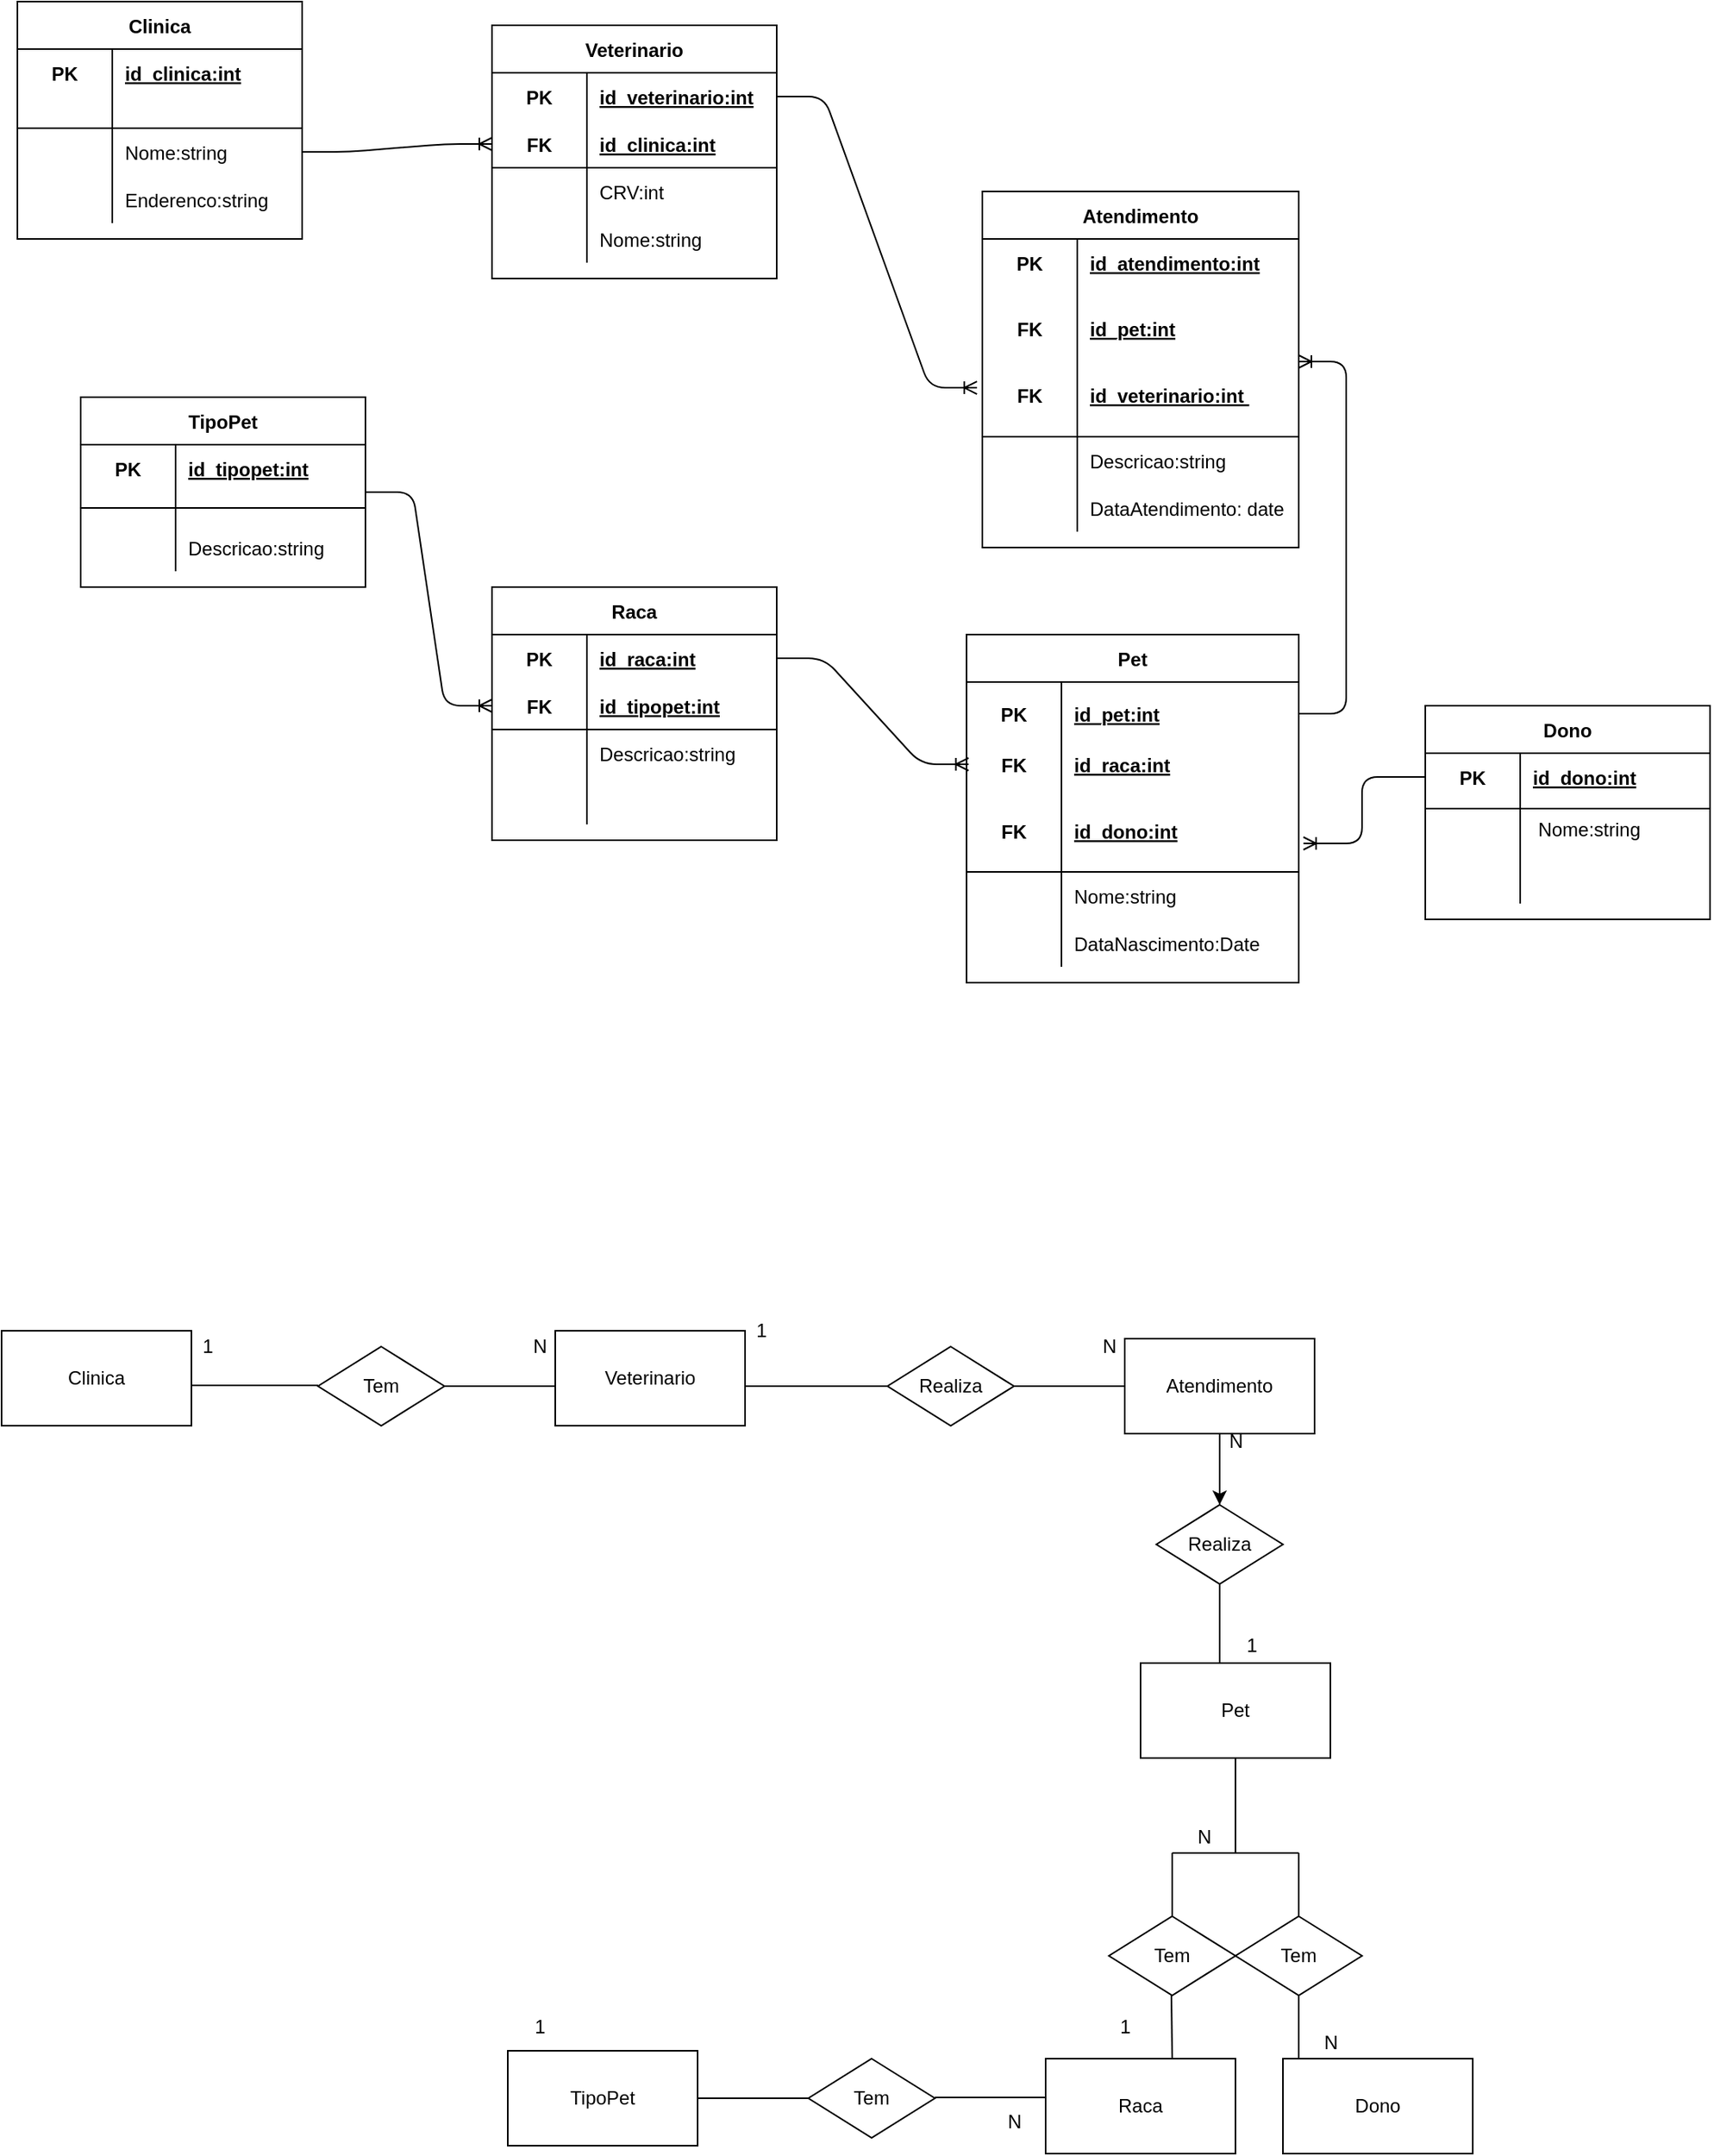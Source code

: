 <mxfile version="13.6.2" type="device"><diagram id="S--9DAaMM6FPZyu975iZ" name="Page-1"><mxGraphModel dx="1422" dy="762" grid="1" gridSize="10" guides="1" tooltips="1" connect="1" arrows="1" fold="1" page="1" pageScale="1" pageWidth="827" pageHeight="1169" math="0" shadow="0"><root><mxCell id="0"/><mxCell id="1" parent="0"/><mxCell id="98CoU-o1DcTkfB0wlQwz-1" value="Clinica" style="shape=table;startSize=30;container=1;collapsible=1;childLayout=tableLayout;fixedRows=1;rowLines=0;fontStyle=1;align=center;resizeLast=1;" vertex="1" parent="1"><mxGeometry x="130" y="140" width="180" height="150" as="geometry"/></mxCell><mxCell id="98CoU-o1DcTkfB0wlQwz-2" value="" style="shape=partialRectangle;collapsible=0;dropTarget=0;pointerEvents=0;fillColor=none;top=0;left=0;bottom=0;right=0;points=[[0,0.5],[1,0.5]];portConstraint=eastwest;" vertex="1" parent="98CoU-o1DcTkfB0wlQwz-1"><mxGeometry y="30" width="180" height="30" as="geometry"/></mxCell><mxCell id="98CoU-o1DcTkfB0wlQwz-3" value="PK" style="shape=partialRectangle;connectable=0;fillColor=none;top=0;left=0;bottom=0;right=0;fontStyle=1;overflow=hidden;" vertex="1" parent="98CoU-o1DcTkfB0wlQwz-2"><mxGeometry width="60" height="30" as="geometry"/></mxCell><mxCell id="98CoU-o1DcTkfB0wlQwz-4" value="id_clinica:int" style="shape=partialRectangle;connectable=0;fillColor=none;top=0;left=0;bottom=0;right=0;align=left;spacingLeft=6;fontStyle=5;overflow=hidden;" vertex="1" parent="98CoU-o1DcTkfB0wlQwz-2"><mxGeometry x="60" width="120" height="30" as="geometry"/></mxCell><mxCell id="98CoU-o1DcTkfB0wlQwz-5" value="" style="shape=partialRectangle;collapsible=0;dropTarget=0;pointerEvents=0;fillColor=none;top=0;left=0;bottom=1;right=0;points=[[0,0.5],[1,0.5]];portConstraint=eastwest;" vertex="1" parent="98CoU-o1DcTkfB0wlQwz-1"><mxGeometry y="60" width="180" height="20" as="geometry"/></mxCell><mxCell id="98CoU-o1DcTkfB0wlQwz-6" value="" style="shape=partialRectangle;connectable=0;fillColor=none;top=0;left=0;bottom=0;right=0;fontStyle=1;overflow=hidden;" vertex="1" parent="98CoU-o1DcTkfB0wlQwz-5"><mxGeometry width="60" height="20" as="geometry"/></mxCell><mxCell id="98CoU-o1DcTkfB0wlQwz-7" value="" style="shape=partialRectangle;connectable=0;fillColor=none;top=0;left=0;bottom=0;right=0;align=left;spacingLeft=6;fontStyle=5;overflow=hidden;" vertex="1" parent="98CoU-o1DcTkfB0wlQwz-5"><mxGeometry x="60" width="120" height="20" as="geometry"/></mxCell><mxCell id="98CoU-o1DcTkfB0wlQwz-8" value="" style="shape=partialRectangle;collapsible=0;dropTarget=0;pointerEvents=0;fillColor=none;top=0;left=0;bottom=0;right=0;points=[[0,0.5],[1,0.5]];portConstraint=eastwest;" vertex="1" parent="98CoU-o1DcTkfB0wlQwz-1"><mxGeometry y="80" width="180" height="30" as="geometry"/></mxCell><mxCell id="98CoU-o1DcTkfB0wlQwz-9" value="" style="shape=partialRectangle;connectable=0;fillColor=none;top=0;left=0;bottom=0;right=0;editable=1;overflow=hidden;" vertex="1" parent="98CoU-o1DcTkfB0wlQwz-8"><mxGeometry width="60" height="30" as="geometry"/></mxCell><mxCell id="98CoU-o1DcTkfB0wlQwz-10" value="Nome:string" style="shape=partialRectangle;connectable=0;fillColor=none;top=0;left=0;bottom=0;right=0;align=left;spacingLeft=6;overflow=hidden;" vertex="1" parent="98CoU-o1DcTkfB0wlQwz-8"><mxGeometry x="60" width="120" height="30" as="geometry"/></mxCell><mxCell id="98CoU-o1DcTkfB0wlQwz-11" value="" style="shape=partialRectangle;collapsible=0;dropTarget=0;pointerEvents=0;fillColor=none;top=0;left=0;bottom=0;right=0;points=[[0,0.5],[1,0.5]];portConstraint=eastwest;" vertex="1" parent="98CoU-o1DcTkfB0wlQwz-1"><mxGeometry y="110" width="180" height="30" as="geometry"/></mxCell><mxCell id="98CoU-o1DcTkfB0wlQwz-12" value="" style="shape=partialRectangle;connectable=0;fillColor=none;top=0;left=0;bottom=0;right=0;editable=1;overflow=hidden;" vertex="1" parent="98CoU-o1DcTkfB0wlQwz-11"><mxGeometry width="60" height="30" as="geometry"/></mxCell><mxCell id="98CoU-o1DcTkfB0wlQwz-13" value="Enderenco:string" style="shape=partialRectangle;connectable=0;fillColor=none;top=0;left=0;bottom=0;right=0;align=left;spacingLeft=6;overflow=hidden;" vertex="1" parent="98CoU-o1DcTkfB0wlQwz-11"><mxGeometry x="60" width="120" height="30" as="geometry"/></mxCell><mxCell id="98CoU-o1DcTkfB0wlQwz-15" value="Veterinario" style="shape=table;startSize=30;container=1;collapsible=1;childLayout=tableLayout;fixedRows=1;rowLines=0;fontStyle=1;align=center;resizeLast=1;" vertex="1" parent="1"><mxGeometry x="430" y="155" width="180" height="160" as="geometry"/></mxCell><mxCell id="98CoU-o1DcTkfB0wlQwz-16" value="" style="shape=partialRectangle;collapsible=0;dropTarget=0;pointerEvents=0;fillColor=none;top=0;left=0;bottom=0;right=0;points=[[0,0.5],[1,0.5]];portConstraint=eastwest;" vertex="1" parent="98CoU-o1DcTkfB0wlQwz-15"><mxGeometry y="30" width="180" height="30" as="geometry"/></mxCell><mxCell id="98CoU-o1DcTkfB0wlQwz-17" value="PK" style="shape=partialRectangle;connectable=0;fillColor=none;top=0;left=0;bottom=0;right=0;fontStyle=1;overflow=hidden;" vertex="1" parent="98CoU-o1DcTkfB0wlQwz-16"><mxGeometry width="60" height="30" as="geometry"/></mxCell><mxCell id="98CoU-o1DcTkfB0wlQwz-18" value="id_veterinario:int" style="shape=partialRectangle;connectable=0;fillColor=none;top=0;left=0;bottom=0;right=0;align=left;spacingLeft=6;fontStyle=5;overflow=hidden;" vertex="1" parent="98CoU-o1DcTkfB0wlQwz-16"><mxGeometry x="60" width="120" height="30" as="geometry"/></mxCell><mxCell id="98CoU-o1DcTkfB0wlQwz-19" value="" style="shape=partialRectangle;collapsible=0;dropTarget=0;pointerEvents=0;fillColor=none;top=0;left=0;bottom=1;right=0;points=[[0,0.5],[1,0.5]];portConstraint=eastwest;" vertex="1" parent="98CoU-o1DcTkfB0wlQwz-15"><mxGeometry y="60" width="180" height="30" as="geometry"/></mxCell><mxCell id="98CoU-o1DcTkfB0wlQwz-20" value="FK" style="shape=partialRectangle;connectable=0;fillColor=none;top=0;left=0;bottom=0;right=0;fontStyle=1;overflow=hidden;" vertex="1" parent="98CoU-o1DcTkfB0wlQwz-19"><mxGeometry width="60" height="30" as="geometry"/></mxCell><mxCell id="98CoU-o1DcTkfB0wlQwz-21" value="id_clinica:int" style="shape=partialRectangle;connectable=0;fillColor=none;top=0;left=0;bottom=0;right=0;align=left;spacingLeft=6;fontStyle=5;overflow=hidden;" vertex="1" parent="98CoU-o1DcTkfB0wlQwz-19"><mxGeometry x="60" width="120" height="30" as="geometry"/></mxCell><mxCell id="98CoU-o1DcTkfB0wlQwz-22" value="" style="shape=partialRectangle;collapsible=0;dropTarget=0;pointerEvents=0;fillColor=none;top=0;left=0;bottom=0;right=0;points=[[0,0.5],[1,0.5]];portConstraint=eastwest;" vertex="1" parent="98CoU-o1DcTkfB0wlQwz-15"><mxGeometry y="90" width="180" height="30" as="geometry"/></mxCell><mxCell id="98CoU-o1DcTkfB0wlQwz-23" value="" style="shape=partialRectangle;connectable=0;fillColor=none;top=0;left=0;bottom=0;right=0;editable=1;overflow=hidden;" vertex="1" parent="98CoU-o1DcTkfB0wlQwz-22"><mxGeometry width="60" height="30" as="geometry"/></mxCell><mxCell id="98CoU-o1DcTkfB0wlQwz-24" value="CRV:int" style="shape=partialRectangle;connectable=0;fillColor=none;top=0;left=0;bottom=0;right=0;align=left;spacingLeft=6;overflow=hidden;" vertex="1" parent="98CoU-o1DcTkfB0wlQwz-22"><mxGeometry x="60" width="120" height="30" as="geometry"/></mxCell><mxCell id="98CoU-o1DcTkfB0wlQwz-25" value="" style="shape=partialRectangle;collapsible=0;dropTarget=0;pointerEvents=0;fillColor=none;top=0;left=0;bottom=0;right=0;points=[[0,0.5],[1,0.5]];portConstraint=eastwest;" vertex="1" parent="98CoU-o1DcTkfB0wlQwz-15"><mxGeometry y="120" width="180" height="30" as="geometry"/></mxCell><mxCell id="98CoU-o1DcTkfB0wlQwz-26" value="" style="shape=partialRectangle;connectable=0;fillColor=none;top=0;left=0;bottom=0;right=0;editable=1;overflow=hidden;" vertex="1" parent="98CoU-o1DcTkfB0wlQwz-25"><mxGeometry width="60" height="30" as="geometry"/></mxCell><mxCell id="98CoU-o1DcTkfB0wlQwz-27" value="Nome:string" style="shape=partialRectangle;connectable=0;fillColor=none;top=0;left=0;bottom=0;right=0;align=left;spacingLeft=6;overflow=hidden;" vertex="1" parent="98CoU-o1DcTkfB0wlQwz-25"><mxGeometry x="60" width="120" height="30" as="geometry"/></mxCell><mxCell id="98CoU-o1DcTkfB0wlQwz-28" value="" style="edgeStyle=entityRelationEdgeStyle;fontSize=12;html=1;endArrow=ERoneToMany;exitX=1;exitY=0.5;exitDx=0;exitDy=0;entryX=0;entryY=0.5;entryDx=0;entryDy=0;" edge="1" parent="1" source="98CoU-o1DcTkfB0wlQwz-8" target="98CoU-o1DcTkfB0wlQwz-19"><mxGeometry width="100" height="100" relative="1" as="geometry"><mxPoint x="360" y="440" as="sourcePoint"/><mxPoint x="460" y="340" as="targetPoint"/></mxGeometry></mxCell><mxCell id="98CoU-o1DcTkfB0wlQwz-42" value="" style="edgeStyle=entityRelationEdgeStyle;fontSize=12;html=1;endArrow=ERoneToMany;exitX=1;exitY=0.5;exitDx=0;exitDy=0;entryX=-0.017;entryY=0.674;entryDx=0;entryDy=0;entryPerimeter=0;" edge="1" parent="1" source="98CoU-o1DcTkfB0wlQwz-16" target="98CoU-o1DcTkfB0wlQwz-33"><mxGeometry width="100" height="100" relative="1" as="geometry"><mxPoint x="640" y="420" as="sourcePoint"/><mxPoint x="740" y="320" as="targetPoint"/></mxGeometry></mxCell><mxCell id="98CoU-o1DcTkfB0wlQwz-43" value="Pet" style="shape=table;startSize=30;container=1;collapsible=1;childLayout=tableLayout;fixedRows=1;rowLines=0;fontStyle=1;align=center;resizeLast=1;" vertex="1" parent="1"><mxGeometry x="730" y="540" width="210" height="220" as="geometry"/></mxCell><mxCell id="98CoU-o1DcTkfB0wlQwz-44" value="" style="shape=partialRectangle;collapsible=0;dropTarget=0;pointerEvents=0;fillColor=none;top=0;left=0;bottom=0;right=0;points=[[0,0.5],[1,0.5]];portConstraint=eastwest;" vertex="1" parent="98CoU-o1DcTkfB0wlQwz-43"><mxGeometry y="30" width="210" height="40" as="geometry"/></mxCell><mxCell id="98CoU-o1DcTkfB0wlQwz-45" value="PK" style="shape=partialRectangle;connectable=0;fillColor=none;top=0;left=0;bottom=0;right=0;fontStyle=1;overflow=hidden;" vertex="1" parent="98CoU-o1DcTkfB0wlQwz-44"><mxGeometry width="60" height="40" as="geometry"/></mxCell><mxCell id="98CoU-o1DcTkfB0wlQwz-46" value="id_pet:int" style="shape=partialRectangle;connectable=0;fillColor=none;top=0;left=0;bottom=0;right=0;align=left;spacingLeft=6;fontStyle=5;overflow=hidden;" vertex="1" parent="98CoU-o1DcTkfB0wlQwz-44"><mxGeometry x="60" width="150" height="40" as="geometry"/></mxCell><mxCell id="98CoU-o1DcTkfB0wlQwz-47" value="" style="shape=partialRectangle;collapsible=0;dropTarget=0;pointerEvents=0;fillColor=none;top=0;left=0;bottom=1;right=0;points=[[0,0.5],[1,0.5]];portConstraint=eastwest;" vertex="1" parent="98CoU-o1DcTkfB0wlQwz-43"><mxGeometry y="70" width="210" height="80" as="geometry"/></mxCell><mxCell id="98CoU-o1DcTkfB0wlQwz-48" value="FK&#10;&#10;&#10;FK&#10;" style="shape=partialRectangle;connectable=0;fillColor=none;top=0;left=0;bottom=0;right=0;fontStyle=1;overflow=hidden;" vertex="1" parent="98CoU-o1DcTkfB0wlQwz-47"><mxGeometry width="60" height="80" as="geometry"/></mxCell><mxCell id="98CoU-o1DcTkfB0wlQwz-49" value="id_raca:int&#10;&#10;&#10;id_dono:int&#10;" style="shape=partialRectangle;connectable=0;fillColor=none;top=0;left=0;bottom=0;right=0;align=left;spacingLeft=6;fontStyle=5;overflow=hidden;" vertex="1" parent="98CoU-o1DcTkfB0wlQwz-47"><mxGeometry x="60" width="150" height="80" as="geometry"/></mxCell><mxCell id="98CoU-o1DcTkfB0wlQwz-50" value="" style="shape=partialRectangle;collapsible=0;dropTarget=0;pointerEvents=0;fillColor=none;top=0;left=0;bottom=0;right=0;points=[[0,0.5],[1,0.5]];portConstraint=eastwest;" vertex="1" parent="98CoU-o1DcTkfB0wlQwz-43"><mxGeometry y="150" width="210" height="30" as="geometry"/></mxCell><mxCell id="98CoU-o1DcTkfB0wlQwz-51" value="" style="shape=partialRectangle;connectable=0;fillColor=none;top=0;left=0;bottom=0;right=0;editable=1;overflow=hidden;" vertex="1" parent="98CoU-o1DcTkfB0wlQwz-50"><mxGeometry width="60" height="30" as="geometry"/></mxCell><mxCell id="98CoU-o1DcTkfB0wlQwz-52" value="Nome:string" style="shape=partialRectangle;connectable=0;fillColor=none;top=0;left=0;bottom=0;right=0;align=left;spacingLeft=6;overflow=hidden;" vertex="1" parent="98CoU-o1DcTkfB0wlQwz-50"><mxGeometry x="60" width="150" height="30" as="geometry"/></mxCell><mxCell id="98CoU-o1DcTkfB0wlQwz-53" value="" style="shape=partialRectangle;collapsible=0;dropTarget=0;pointerEvents=0;fillColor=none;top=0;left=0;bottom=0;right=0;points=[[0,0.5],[1,0.5]];portConstraint=eastwest;" vertex="1" parent="98CoU-o1DcTkfB0wlQwz-43"><mxGeometry y="180" width="210" height="30" as="geometry"/></mxCell><mxCell id="98CoU-o1DcTkfB0wlQwz-54" value="" style="shape=partialRectangle;connectable=0;fillColor=none;top=0;left=0;bottom=0;right=0;editable=1;overflow=hidden;" vertex="1" parent="98CoU-o1DcTkfB0wlQwz-53"><mxGeometry width="60" height="30" as="geometry"/></mxCell><mxCell id="98CoU-o1DcTkfB0wlQwz-55" value="DataNascimento:Date" style="shape=partialRectangle;connectable=0;fillColor=none;top=0;left=0;bottom=0;right=0;align=left;spacingLeft=6;overflow=hidden;" vertex="1" parent="98CoU-o1DcTkfB0wlQwz-53"><mxGeometry x="60" width="150" height="30" as="geometry"/></mxCell><mxCell id="98CoU-o1DcTkfB0wlQwz-56" value="" style="edgeStyle=entityRelationEdgeStyle;fontSize=12;html=1;endArrow=ERoneToMany;" edge="1" parent="1" source="98CoU-o1DcTkfB0wlQwz-44" target="98CoU-o1DcTkfB0wlQwz-33"><mxGeometry width="100" height="100" relative="1" as="geometry"><mxPoint x="550" y="770" as="sourcePoint"/><mxPoint x="730" y="340" as="targetPoint"/></mxGeometry></mxCell><mxCell id="98CoU-o1DcTkfB0wlQwz-29" value="Atendimento" style="shape=table;startSize=30;container=1;collapsible=1;childLayout=tableLayout;fixedRows=1;rowLines=0;fontStyle=1;align=center;resizeLast=1;" vertex="1" parent="1"><mxGeometry x="740" y="260" width="200" height="225" as="geometry"/></mxCell><mxCell id="98CoU-o1DcTkfB0wlQwz-30" value="" style="shape=partialRectangle;collapsible=0;dropTarget=0;pointerEvents=0;fillColor=none;top=0;left=0;bottom=0;right=0;points=[[0,0.5],[1,0.5]];portConstraint=eastwest;" vertex="1" parent="98CoU-o1DcTkfB0wlQwz-29"><mxGeometry y="30" width="200" height="30" as="geometry"/></mxCell><mxCell id="98CoU-o1DcTkfB0wlQwz-31" value="PK" style="shape=partialRectangle;connectable=0;fillColor=none;top=0;left=0;bottom=0;right=0;fontStyle=1;overflow=hidden;" vertex="1" parent="98CoU-o1DcTkfB0wlQwz-30"><mxGeometry width="60" height="30" as="geometry"/></mxCell><mxCell id="98CoU-o1DcTkfB0wlQwz-32" value="id_atendimento:int" style="shape=partialRectangle;connectable=0;fillColor=none;top=0;left=0;bottom=0;right=0;align=left;spacingLeft=6;fontStyle=5;overflow=hidden;" vertex="1" parent="98CoU-o1DcTkfB0wlQwz-30"><mxGeometry x="60" width="140" height="30" as="geometry"/></mxCell><mxCell id="98CoU-o1DcTkfB0wlQwz-33" value="" style="shape=partialRectangle;collapsible=0;dropTarget=0;pointerEvents=0;fillColor=none;top=0;left=0;bottom=1;right=0;points=[[0,0.5],[1,0.5]];portConstraint=eastwest;" vertex="1" parent="98CoU-o1DcTkfB0wlQwz-29"><mxGeometry y="60" width="200" height="95" as="geometry"/></mxCell><mxCell id="98CoU-o1DcTkfB0wlQwz-34" value="FK&#10;&#10;&#10;FK" style="shape=partialRectangle;connectable=0;fillColor=none;top=0;left=0;bottom=0;right=0;fontStyle=1;overflow=hidden;" vertex="1" parent="98CoU-o1DcTkfB0wlQwz-33"><mxGeometry width="60" height="95" as="geometry"/></mxCell><mxCell id="98CoU-o1DcTkfB0wlQwz-35" value="id_pet:int&#10;&#10;&#10;id_veterinario:int " style="shape=partialRectangle;connectable=0;fillColor=none;top=0;left=0;bottom=0;right=0;align=left;spacingLeft=6;fontStyle=5;overflow=hidden;" vertex="1" parent="98CoU-o1DcTkfB0wlQwz-33"><mxGeometry x="60" width="140" height="95" as="geometry"/></mxCell><mxCell id="98CoU-o1DcTkfB0wlQwz-36" value="" style="shape=partialRectangle;collapsible=0;dropTarget=0;pointerEvents=0;fillColor=none;top=0;left=0;bottom=0;right=0;points=[[0,0.5],[1,0.5]];portConstraint=eastwest;" vertex="1" parent="98CoU-o1DcTkfB0wlQwz-29"><mxGeometry y="155" width="200" height="30" as="geometry"/></mxCell><mxCell id="98CoU-o1DcTkfB0wlQwz-37" value="" style="shape=partialRectangle;connectable=0;fillColor=none;top=0;left=0;bottom=0;right=0;editable=1;overflow=hidden;" vertex="1" parent="98CoU-o1DcTkfB0wlQwz-36"><mxGeometry width="60" height="30" as="geometry"/></mxCell><mxCell id="98CoU-o1DcTkfB0wlQwz-38" value="Descricao:string" style="shape=partialRectangle;connectable=0;fillColor=none;top=0;left=0;bottom=0;right=0;align=left;spacingLeft=6;overflow=hidden;" vertex="1" parent="98CoU-o1DcTkfB0wlQwz-36"><mxGeometry x="60" width="140" height="30" as="geometry"/></mxCell><mxCell id="98CoU-o1DcTkfB0wlQwz-39" value="" style="shape=partialRectangle;collapsible=0;dropTarget=0;pointerEvents=0;fillColor=none;top=0;left=0;bottom=0;right=0;points=[[0,0.5],[1,0.5]];portConstraint=eastwest;" vertex="1" parent="98CoU-o1DcTkfB0wlQwz-29"><mxGeometry y="185" width="200" height="30" as="geometry"/></mxCell><mxCell id="98CoU-o1DcTkfB0wlQwz-40" value="" style="shape=partialRectangle;connectable=0;fillColor=none;top=0;left=0;bottom=0;right=0;editable=1;overflow=hidden;" vertex="1" parent="98CoU-o1DcTkfB0wlQwz-39"><mxGeometry width="60" height="30" as="geometry"/></mxCell><mxCell id="98CoU-o1DcTkfB0wlQwz-41" value="DataAtendimento: date" style="shape=partialRectangle;connectable=0;fillColor=none;top=0;left=0;bottom=0;right=0;align=left;spacingLeft=6;overflow=hidden;" vertex="1" parent="98CoU-o1DcTkfB0wlQwz-39"><mxGeometry x="60" width="140" height="30" as="geometry"/></mxCell><mxCell id="98CoU-o1DcTkfB0wlQwz-59" value="Raca" style="shape=table;startSize=30;container=1;collapsible=1;childLayout=tableLayout;fixedRows=1;rowLines=0;fontStyle=1;align=center;resizeLast=1;" vertex="1" parent="1"><mxGeometry x="430" y="510" width="180" height="160" as="geometry"/></mxCell><mxCell id="98CoU-o1DcTkfB0wlQwz-60" value="" style="shape=partialRectangle;collapsible=0;dropTarget=0;pointerEvents=0;fillColor=none;top=0;left=0;bottom=0;right=0;points=[[0,0.5],[1,0.5]];portConstraint=eastwest;" vertex="1" parent="98CoU-o1DcTkfB0wlQwz-59"><mxGeometry y="30" width="180" height="30" as="geometry"/></mxCell><mxCell id="98CoU-o1DcTkfB0wlQwz-61" value="PK" style="shape=partialRectangle;connectable=0;fillColor=none;top=0;left=0;bottom=0;right=0;fontStyle=1;overflow=hidden;" vertex="1" parent="98CoU-o1DcTkfB0wlQwz-60"><mxGeometry width="60" height="30" as="geometry"/></mxCell><mxCell id="98CoU-o1DcTkfB0wlQwz-62" value="id_raca:int" style="shape=partialRectangle;connectable=0;fillColor=none;top=0;left=0;bottom=0;right=0;align=left;spacingLeft=6;fontStyle=5;overflow=hidden;" vertex="1" parent="98CoU-o1DcTkfB0wlQwz-60"><mxGeometry x="60" width="120" height="30" as="geometry"/></mxCell><mxCell id="98CoU-o1DcTkfB0wlQwz-63" value="" style="shape=partialRectangle;collapsible=0;dropTarget=0;pointerEvents=0;fillColor=none;top=0;left=0;bottom=1;right=0;points=[[0,0.5],[1,0.5]];portConstraint=eastwest;" vertex="1" parent="98CoU-o1DcTkfB0wlQwz-59"><mxGeometry y="60" width="180" height="30" as="geometry"/></mxCell><mxCell id="98CoU-o1DcTkfB0wlQwz-64" value="FK" style="shape=partialRectangle;connectable=0;fillColor=none;top=0;left=0;bottom=0;right=0;fontStyle=1;overflow=hidden;" vertex="1" parent="98CoU-o1DcTkfB0wlQwz-63"><mxGeometry width="60" height="30" as="geometry"/></mxCell><mxCell id="98CoU-o1DcTkfB0wlQwz-65" value="id_tipopet:int" style="shape=partialRectangle;connectable=0;fillColor=none;top=0;left=0;bottom=0;right=0;align=left;spacingLeft=6;fontStyle=5;overflow=hidden;" vertex="1" parent="98CoU-o1DcTkfB0wlQwz-63"><mxGeometry x="60" width="120" height="30" as="geometry"/></mxCell><mxCell id="98CoU-o1DcTkfB0wlQwz-66" value="" style="shape=partialRectangle;collapsible=0;dropTarget=0;pointerEvents=0;fillColor=none;top=0;left=0;bottom=0;right=0;points=[[0,0.5],[1,0.5]];portConstraint=eastwest;" vertex="1" parent="98CoU-o1DcTkfB0wlQwz-59"><mxGeometry y="90" width="180" height="30" as="geometry"/></mxCell><mxCell id="98CoU-o1DcTkfB0wlQwz-67" value="" style="shape=partialRectangle;connectable=0;fillColor=none;top=0;left=0;bottom=0;right=0;editable=1;overflow=hidden;" vertex="1" parent="98CoU-o1DcTkfB0wlQwz-66"><mxGeometry width="60" height="30" as="geometry"/></mxCell><mxCell id="98CoU-o1DcTkfB0wlQwz-68" value="Descricao:string" style="shape=partialRectangle;connectable=0;fillColor=none;top=0;left=0;bottom=0;right=0;align=left;spacingLeft=6;overflow=hidden;" vertex="1" parent="98CoU-o1DcTkfB0wlQwz-66"><mxGeometry x="60" width="120" height="30" as="geometry"/></mxCell><mxCell id="98CoU-o1DcTkfB0wlQwz-69" value="" style="shape=partialRectangle;collapsible=0;dropTarget=0;pointerEvents=0;fillColor=none;top=0;left=0;bottom=0;right=0;points=[[0,0.5],[1,0.5]];portConstraint=eastwest;" vertex="1" parent="98CoU-o1DcTkfB0wlQwz-59"><mxGeometry y="120" width="180" height="30" as="geometry"/></mxCell><mxCell id="98CoU-o1DcTkfB0wlQwz-70" value="" style="shape=partialRectangle;connectable=0;fillColor=none;top=0;left=0;bottom=0;right=0;editable=1;overflow=hidden;" vertex="1" parent="98CoU-o1DcTkfB0wlQwz-69"><mxGeometry width="60" height="30" as="geometry"/></mxCell><mxCell id="98CoU-o1DcTkfB0wlQwz-71" value="" style="shape=partialRectangle;connectable=0;fillColor=none;top=0;left=0;bottom=0;right=0;align=left;spacingLeft=6;overflow=hidden;" vertex="1" parent="98CoU-o1DcTkfB0wlQwz-69"><mxGeometry x="60" width="120" height="30" as="geometry"/></mxCell><mxCell id="98CoU-o1DcTkfB0wlQwz-73" value="" style="edgeStyle=entityRelationEdgeStyle;fontSize=12;html=1;endArrow=ERoneToMany;exitX=1;exitY=0.5;exitDx=0;exitDy=0;entryX=0.006;entryY=0.15;entryDx=0;entryDy=0;entryPerimeter=0;" edge="1" parent="1" source="98CoU-o1DcTkfB0wlQwz-60" target="98CoU-o1DcTkfB0wlQwz-47"><mxGeometry width="100" height="100" relative="1" as="geometry"><mxPoint x="520" y="640" as="sourcePoint"/><mxPoint x="620" y="540" as="targetPoint"/></mxGeometry></mxCell><mxCell id="98CoU-o1DcTkfB0wlQwz-89" value="" style="edgeStyle=entityRelationEdgeStyle;fontSize=12;html=1;endArrow=ERoneToMany;entryX=0;entryY=0.5;entryDx=0;entryDy=0;" edge="1" parent="1" target="98CoU-o1DcTkfB0wlQwz-63"><mxGeometry width="100" height="100" relative="1" as="geometry"><mxPoint x="350" y="450" as="sourcePoint"/><mxPoint x="450" y="350" as="targetPoint"/></mxGeometry></mxCell><mxCell id="98CoU-o1DcTkfB0wlQwz-74" value="TipoPet" style="shape=table;startSize=30;container=1;collapsible=1;childLayout=tableLayout;fixedRows=1;rowLines=0;fontStyle=1;align=center;resizeLast=1;" vertex="1" parent="1"><mxGeometry x="170" y="390" width="180" height="120" as="geometry"/></mxCell><mxCell id="98CoU-o1DcTkfB0wlQwz-75" value="" style="shape=partialRectangle;collapsible=0;dropTarget=0;pointerEvents=0;fillColor=none;top=0;left=0;bottom=0;right=0;points=[[0,0.5],[1,0.5]];portConstraint=eastwest;" vertex="1" parent="98CoU-o1DcTkfB0wlQwz-74"><mxGeometry y="30" width="180" height="30" as="geometry"/></mxCell><mxCell id="98CoU-o1DcTkfB0wlQwz-76" value="PK" style="shape=partialRectangle;connectable=0;fillColor=none;top=0;left=0;bottom=0;right=0;fontStyle=1;overflow=hidden;" vertex="1" parent="98CoU-o1DcTkfB0wlQwz-75"><mxGeometry width="60" height="30" as="geometry"/></mxCell><mxCell id="98CoU-o1DcTkfB0wlQwz-77" value="id_tipopet:int" style="shape=partialRectangle;connectable=0;fillColor=none;top=0;left=0;bottom=0;right=0;align=left;spacingLeft=6;fontStyle=5;overflow=hidden;" vertex="1" parent="98CoU-o1DcTkfB0wlQwz-75"><mxGeometry x="60" width="120" height="30" as="geometry"/></mxCell><mxCell id="98CoU-o1DcTkfB0wlQwz-81" value="" style="shape=partialRectangle;collapsible=0;dropTarget=0;pointerEvents=0;fillColor=none;top=0;left=0;bottom=0;right=0;points=[[0,0.5],[1,0.5]];portConstraint=eastwest;" vertex="1" parent="98CoU-o1DcTkfB0wlQwz-74"><mxGeometry y="60" width="180" height="20" as="geometry"/></mxCell><mxCell id="98CoU-o1DcTkfB0wlQwz-82" value="" style="shape=partialRectangle;connectable=0;fillColor=none;top=0;left=0;bottom=0;right=0;editable=1;overflow=hidden;" vertex="1" parent="98CoU-o1DcTkfB0wlQwz-81"><mxGeometry width="60" height="20" as="geometry"/></mxCell><mxCell id="98CoU-o1DcTkfB0wlQwz-83" value="" style="shape=partialRectangle;connectable=0;fillColor=none;top=0;left=0;bottom=0;right=0;align=left;spacingLeft=6;overflow=hidden;" vertex="1" parent="98CoU-o1DcTkfB0wlQwz-81"><mxGeometry x="60" width="120" height="20" as="geometry"/></mxCell><mxCell id="98CoU-o1DcTkfB0wlQwz-84" value="" style="shape=partialRectangle;collapsible=0;dropTarget=0;pointerEvents=0;fillColor=none;top=0;left=0;bottom=0;right=0;points=[[0,0.5],[1,0.5]];portConstraint=eastwest;" vertex="1" parent="98CoU-o1DcTkfB0wlQwz-74"><mxGeometry y="80" width="180" height="30" as="geometry"/></mxCell><mxCell id="98CoU-o1DcTkfB0wlQwz-85" value="" style="shape=partialRectangle;connectable=0;fillColor=none;top=0;left=0;bottom=0;right=0;editable=1;overflow=hidden;" vertex="1" parent="98CoU-o1DcTkfB0wlQwz-84"><mxGeometry width="60" height="30" as="geometry"/></mxCell><mxCell id="98CoU-o1DcTkfB0wlQwz-86" value="Descricao:string" style="shape=partialRectangle;connectable=0;fillColor=none;top=0;left=0;bottom=0;right=0;align=left;spacingLeft=6;overflow=hidden;" vertex="1" parent="98CoU-o1DcTkfB0wlQwz-84"><mxGeometry x="60" width="120" height="30" as="geometry"/></mxCell><mxCell id="98CoU-o1DcTkfB0wlQwz-90" value="" style="endArrow=none;html=1;rounded=0;entryX=1;entryY=0.5;entryDx=0;entryDy=0;" edge="1" parent="1" target="98CoU-o1DcTkfB0wlQwz-81"><mxGeometry relative="1" as="geometry"><mxPoint x="170" y="460" as="sourcePoint"/><mxPoint x="330" y="460" as="targetPoint"/></mxGeometry></mxCell><mxCell id="98CoU-o1DcTkfB0wlQwz-91" value="" style="resizable=0;html=1;align=right;verticalAlign=bottom;" connectable="0" vertex="1" parent="98CoU-o1DcTkfB0wlQwz-90"><mxGeometry x="1" relative="1" as="geometry"/></mxCell><mxCell id="98CoU-o1DcTkfB0wlQwz-105" value="" style="endArrow=none;html=1;rounded=0;" edge="1" parent="1"><mxGeometry relative="1" as="geometry"><mxPoint x="1020" y="650" as="sourcePoint"/><mxPoint x="1200" y="650" as="targetPoint"/></mxGeometry></mxCell><mxCell id="98CoU-o1DcTkfB0wlQwz-107" value="" style="fontSize=12;html=1;endArrow=ERoneToMany;entryX=1.014;entryY=0.775;entryDx=0;entryDy=0;entryPerimeter=0;edgeStyle=orthogonalEdgeStyle;exitX=0;exitY=0.5;exitDx=0;exitDy=0;" edge="1" parent="1" source="98CoU-o1DcTkfB0wlQwz-93" target="98CoU-o1DcTkfB0wlQwz-47"><mxGeometry width="100" height="100" relative="1" as="geometry"><mxPoint x="1000" y="640" as="sourcePoint"/><mxPoint x="1040" y="690" as="targetPoint"/></mxGeometry></mxCell><mxCell id="98CoU-o1DcTkfB0wlQwz-92" value="Dono" style="shape=table;startSize=30;container=1;collapsible=1;childLayout=tableLayout;fixedRows=1;rowLines=0;fontStyle=1;align=center;resizeLast=1;" vertex="1" parent="1"><mxGeometry x="1020" y="585" width="180" height="135" as="geometry"/></mxCell><mxCell id="98CoU-o1DcTkfB0wlQwz-93" value="" style="shape=partialRectangle;collapsible=0;dropTarget=0;pointerEvents=0;fillColor=none;top=0;left=0;bottom=0;right=0;points=[[0,0.5],[1,0.5]];portConstraint=eastwest;" vertex="1" parent="98CoU-o1DcTkfB0wlQwz-92"><mxGeometry y="30" width="180" height="30" as="geometry"/></mxCell><mxCell id="98CoU-o1DcTkfB0wlQwz-94" value="PK" style="shape=partialRectangle;connectable=0;fillColor=none;top=0;left=0;bottom=0;right=0;fontStyle=1;overflow=hidden;" vertex="1" parent="98CoU-o1DcTkfB0wlQwz-93"><mxGeometry width="60" height="30" as="geometry"/></mxCell><mxCell id="98CoU-o1DcTkfB0wlQwz-95" value="id_dono:int" style="shape=partialRectangle;connectable=0;fillColor=none;top=0;left=0;bottom=0;right=0;align=left;spacingLeft=6;fontStyle=5;overflow=hidden;" vertex="1" parent="98CoU-o1DcTkfB0wlQwz-93"><mxGeometry x="60" width="120" height="30" as="geometry"/></mxCell><mxCell id="98CoU-o1DcTkfB0wlQwz-99" value="" style="shape=partialRectangle;collapsible=0;dropTarget=0;pointerEvents=0;fillColor=none;top=0;left=0;bottom=0;right=0;points=[[0,0.5],[1,0.5]];portConstraint=eastwest;" vertex="1" parent="98CoU-o1DcTkfB0wlQwz-92"><mxGeometry y="60" width="180" height="35" as="geometry"/></mxCell><mxCell id="98CoU-o1DcTkfB0wlQwz-100" value="" style="shape=partialRectangle;connectable=0;fillColor=none;top=0;left=0;bottom=0;right=0;editable=1;overflow=hidden;" vertex="1" parent="98CoU-o1DcTkfB0wlQwz-99"><mxGeometry width="60" height="35" as="geometry"/></mxCell><mxCell id="98CoU-o1DcTkfB0wlQwz-101" value=" Nome:string" style="shape=partialRectangle;connectable=0;fillColor=none;top=0;left=0;bottom=0;right=0;align=left;spacingLeft=6;overflow=hidden;" vertex="1" parent="98CoU-o1DcTkfB0wlQwz-99"><mxGeometry x="60" width="120" height="35" as="geometry"/></mxCell><mxCell id="98CoU-o1DcTkfB0wlQwz-102" value="" style="shape=partialRectangle;collapsible=0;dropTarget=0;pointerEvents=0;fillColor=none;top=0;left=0;bottom=0;right=0;points=[[0,0.5],[1,0.5]];portConstraint=eastwest;" vertex="1" parent="98CoU-o1DcTkfB0wlQwz-92"><mxGeometry y="95" width="180" height="30" as="geometry"/></mxCell><mxCell id="98CoU-o1DcTkfB0wlQwz-103" value="" style="shape=partialRectangle;connectable=0;fillColor=none;top=0;left=0;bottom=0;right=0;editable=1;overflow=hidden;" vertex="1" parent="98CoU-o1DcTkfB0wlQwz-102"><mxGeometry width="60" height="30" as="geometry"/></mxCell><mxCell id="98CoU-o1DcTkfB0wlQwz-104" value="" style="shape=partialRectangle;connectable=0;fillColor=none;top=0;left=0;bottom=0;right=0;align=left;spacingLeft=6;overflow=hidden;" vertex="1" parent="98CoU-o1DcTkfB0wlQwz-102"><mxGeometry x="60" width="120" height="30" as="geometry"/></mxCell><mxCell id="98CoU-o1DcTkfB0wlQwz-109" value="Clinica" style="rounded=0;whiteSpace=wrap;html=1;" vertex="1" parent="1"><mxGeometry x="120" y="980" width="120" height="60" as="geometry"/></mxCell><mxCell id="98CoU-o1DcTkfB0wlQwz-110" value="" style="endArrow=none;html=1;" edge="1" parent="1"><mxGeometry width="50" height="50" relative="1" as="geometry"><mxPoint x="240" y="1014.5" as="sourcePoint"/><mxPoint x="320" y="1014.5" as="targetPoint"/></mxGeometry></mxCell><mxCell id="98CoU-o1DcTkfB0wlQwz-111" value="Tem" style="rhombus;whiteSpace=wrap;html=1;" vertex="1" parent="1"><mxGeometry x="320" y="990" width="80" height="50" as="geometry"/></mxCell><mxCell id="98CoU-o1DcTkfB0wlQwz-112" value="1" style="text;html=1;align=center;verticalAlign=middle;resizable=0;points=[];autosize=1;" vertex="1" parent="1"><mxGeometry x="240" y="980" width="20" height="20" as="geometry"/></mxCell><mxCell id="98CoU-o1DcTkfB0wlQwz-113" value="Veterinario" style="rounded=0;whiteSpace=wrap;html=1;" vertex="1" parent="1"><mxGeometry x="470" y="980" width="120" height="60" as="geometry"/></mxCell><mxCell id="98CoU-o1DcTkfB0wlQwz-114" value="" style="endArrow=none;html=1;exitX=1;exitY=0.5;exitDx=0;exitDy=0;" edge="1" parent="1" source="98CoU-o1DcTkfB0wlQwz-111"><mxGeometry width="50" height="50" relative="1" as="geometry"><mxPoint x="389" y="1020" as="sourcePoint"/><mxPoint x="470" y="1015" as="targetPoint"/></mxGeometry></mxCell><mxCell id="98CoU-o1DcTkfB0wlQwz-115" value="N" style="text;html=1;align=center;verticalAlign=middle;resizable=0;points=[];autosize=1;" vertex="1" parent="1"><mxGeometry x="450" y="980" width="20" height="20" as="geometry"/></mxCell><mxCell id="98CoU-o1DcTkfB0wlQwz-116" value="Realiza" style="rhombus;whiteSpace=wrap;html=1;" vertex="1" parent="1"><mxGeometry x="680" y="990" width="80" height="50" as="geometry"/></mxCell><mxCell id="98CoU-o1DcTkfB0wlQwz-117" value="" style="endArrow=none;html=1;entryX=0;entryY=0.5;entryDx=0;entryDy=0;" edge="1" parent="1" target="98CoU-o1DcTkfB0wlQwz-116"><mxGeometry width="50" height="50" relative="1" as="geometry"><mxPoint x="590" y="1015" as="sourcePoint"/><mxPoint x="640" y="965" as="targetPoint"/></mxGeometry></mxCell><mxCell id="98CoU-o1DcTkfB0wlQwz-128" value="" style="edgeStyle=orthogonalEdgeStyle;rounded=0;orthogonalLoop=1;jettySize=auto;html=1;" edge="1" parent="1" source="98CoU-o1DcTkfB0wlQwz-119" target="98CoU-o1DcTkfB0wlQwz-124"><mxGeometry relative="1" as="geometry"/></mxCell><mxCell id="98CoU-o1DcTkfB0wlQwz-119" value="Atendimento" style="rounded=0;whiteSpace=wrap;html=1;" vertex="1" parent="1"><mxGeometry x="830" y="985" width="120" height="60" as="geometry"/></mxCell><mxCell id="98CoU-o1DcTkfB0wlQwz-120" value="" style="endArrow=none;html=1;entryX=0;entryY=0.5;entryDx=0;entryDy=0;" edge="1" parent="1" target="98CoU-o1DcTkfB0wlQwz-119"><mxGeometry width="50" height="50" relative="1" as="geometry"><mxPoint x="760" y="1015" as="sourcePoint"/><mxPoint x="810" y="965" as="targetPoint"/></mxGeometry></mxCell><mxCell id="98CoU-o1DcTkfB0wlQwz-121" value="1" style="text;html=1;align=center;verticalAlign=middle;resizable=0;points=[];autosize=1;" vertex="1" parent="1"><mxGeometry x="590" y="970" width="20" height="20" as="geometry"/></mxCell><mxCell id="98CoU-o1DcTkfB0wlQwz-122" value="N" style="text;html=1;align=center;verticalAlign=middle;resizable=0;points=[];autosize=1;" vertex="1" parent="1"><mxGeometry x="810" y="980" width="20" height="20" as="geometry"/></mxCell><mxCell id="98CoU-o1DcTkfB0wlQwz-123" value="" style="endArrow=none;html=1;" edge="1" parent="1"><mxGeometry width="50" height="50" relative="1" as="geometry"><mxPoint x="890" y="1090" as="sourcePoint"/><mxPoint x="890" y="1045" as="targetPoint"/></mxGeometry></mxCell><mxCell id="98CoU-o1DcTkfB0wlQwz-124" value="Realiza" style="rhombus;whiteSpace=wrap;html=1;" vertex="1" parent="1"><mxGeometry x="850" y="1090" width="80" height="50" as="geometry"/></mxCell><mxCell id="98CoU-o1DcTkfB0wlQwz-126" value="" style="endArrow=none;html=1;" edge="1" parent="1"><mxGeometry width="50" height="50" relative="1" as="geometry"><mxPoint x="890" y="1190" as="sourcePoint"/><mxPoint x="890" y="1140" as="targetPoint"/></mxGeometry></mxCell><mxCell id="98CoU-o1DcTkfB0wlQwz-127" value="Pet" style="rounded=0;whiteSpace=wrap;html=1;" vertex="1" parent="1"><mxGeometry x="840" y="1190" width="120" height="60" as="geometry"/></mxCell><mxCell id="98CoU-o1DcTkfB0wlQwz-129" value="N" style="text;html=1;align=center;verticalAlign=middle;resizable=0;points=[];autosize=1;" vertex="1" parent="1"><mxGeometry x="890" y="1040" width="20" height="20" as="geometry"/></mxCell><mxCell id="98CoU-o1DcTkfB0wlQwz-130" value="1" style="text;html=1;align=center;verticalAlign=middle;resizable=0;points=[];autosize=1;" vertex="1" parent="1"><mxGeometry x="900" y="1169" width="20" height="20" as="geometry"/></mxCell><mxCell id="98CoU-o1DcTkfB0wlQwz-131" value="" style="endArrow=none;html=1;" edge="1" parent="1"><mxGeometry width="50" height="50" relative="1" as="geometry"><mxPoint x="900" y="1310" as="sourcePoint"/><mxPoint x="900" y="1250" as="targetPoint"/></mxGeometry></mxCell><mxCell id="98CoU-o1DcTkfB0wlQwz-132" value="" style="endArrow=none;html=1;" edge="1" parent="1"><mxGeometry width="50" height="50" relative="1" as="geometry"><mxPoint x="860" y="1310" as="sourcePoint"/><mxPoint x="940" y="1310" as="targetPoint"/></mxGeometry></mxCell><mxCell id="98CoU-o1DcTkfB0wlQwz-133" value="" style="endArrow=none;html=1;" edge="1" parent="1"><mxGeometry width="50" height="50" relative="1" as="geometry"><mxPoint x="940" y="1350" as="sourcePoint"/><mxPoint x="940" y="1310" as="targetPoint"/></mxGeometry></mxCell><mxCell id="98CoU-o1DcTkfB0wlQwz-134" value="" style="endArrow=none;html=1;" edge="1" parent="1"><mxGeometry width="50" height="50" relative="1" as="geometry"><mxPoint x="860" y="1350" as="sourcePoint"/><mxPoint x="860" y="1310" as="targetPoint"/></mxGeometry></mxCell><mxCell id="98CoU-o1DcTkfB0wlQwz-135" value="Tem" style="rhombus;whiteSpace=wrap;html=1;" vertex="1" parent="1"><mxGeometry x="900" y="1350" width="80" height="50" as="geometry"/></mxCell><mxCell id="98CoU-o1DcTkfB0wlQwz-136" value="Tem" style="rhombus;whiteSpace=wrap;html=1;" vertex="1" parent="1"><mxGeometry x="820" y="1350" width="80" height="50" as="geometry"/></mxCell><mxCell id="98CoU-o1DcTkfB0wlQwz-137" value="" style="endArrow=none;html=1;" edge="1" parent="1"><mxGeometry width="50" height="50" relative="1" as="geometry"><mxPoint x="860" y="1440" as="sourcePoint"/><mxPoint x="859.5" y="1400" as="targetPoint"/></mxGeometry></mxCell><mxCell id="98CoU-o1DcTkfB0wlQwz-138" value="N" style="text;html=1;align=center;verticalAlign=middle;resizable=0;points=[];autosize=1;" vertex="1" parent="1"><mxGeometry x="870" y="1290" width="20" height="20" as="geometry"/></mxCell><mxCell id="98CoU-o1DcTkfB0wlQwz-139" value="1" style="text;html=1;align=center;verticalAlign=middle;resizable=0;points=[];autosize=1;" vertex="1" parent="1"><mxGeometry x="820" y="1410" width="20" height="20" as="geometry"/></mxCell><mxCell id="98CoU-o1DcTkfB0wlQwz-140" value="" style="endArrow=none;html=1;" edge="1" parent="1"><mxGeometry width="50" height="50" relative="1" as="geometry"><mxPoint x="940" y="1440" as="sourcePoint"/><mxPoint x="940" y="1400" as="targetPoint"/></mxGeometry></mxCell><mxCell id="98CoU-o1DcTkfB0wlQwz-141" value="N" style="text;html=1;align=center;verticalAlign=middle;resizable=0;points=[];autosize=1;" vertex="1" parent="1"><mxGeometry x="950" y="1420" width="20" height="20" as="geometry"/></mxCell><mxCell id="98CoU-o1DcTkfB0wlQwz-142" value="Raca" style="rounded=0;whiteSpace=wrap;html=1;" vertex="1" parent="1"><mxGeometry x="780" y="1440" width="120" height="60" as="geometry"/></mxCell><mxCell id="98CoU-o1DcTkfB0wlQwz-143" value="Dono" style="rounded=0;whiteSpace=wrap;html=1;" vertex="1" parent="1"><mxGeometry x="930" y="1440" width="120" height="60" as="geometry"/></mxCell><mxCell id="98CoU-o1DcTkfB0wlQwz-144" value="" style="endArrow=none;html=1;" edge="1" parent="1"><mxGeometry width="50" height="50" relative="1" as="geometry"><mxPoint x="710" y="1464.5" as="sourcePoint"/><mxPoint x="780" y="1464.5" as="targetPoint"/></mxGeometry></mxCell><mxCell id="98CoU-o1DcTkfB0wlQwz-145" value="Tem" style="rhombus;whiteSpace=wrap;html=1;" vertex="1" parent="1"><mxGeometry x="630" y="1440" width="80" height="50" as="geometry"/></mxCell><mxCell id="98CoU-o1DcTkfB0wlQwz-146" value="N" style="text;html=1;align=center;verticalAlign=middle;resizable=0;points=[];autosize=1;" vertex="1" parent="1"><mxGeometry x="750" y="1470" width="20" height="20" as="geometry"/></mxCell><mxCell id="98CoU-o1DcTkfB0wlQwz-147" value="" style="endArrow=none;html=1;entryX=0;entryY=0.5;entryDx=0;entryDy=0;" edge="1" parent="1" target="98CoU-o1DcTkfB0wlQwz-145"><mxGeometry width="50" height="50" relative="1" as="geometry"><mxPoint x="560" y="1465" as="sourcePoint"/><mxPoint x="630" y="1460" as="targetPoint"/></mxGeometry></mxCell><mxCell id="98CoU-o1DcTkfB0wlQwz-148" value="TipoPet" style="rounded=0;whiteSpace=wrap;html=1;" vertex="1" parent="1"><mxGeometry x="440" y="1435" width="120" height="60" as="geometry"/></mxCell><mxCell id="98CoU-o1DcTkfB0wlQwz-149" value="1" style="text;html=1;align=center;verticalAlign=middle;resizable=0;points=[];autosize=1;" vertex="1" parent="1"><mxGeometry x="450" y="1410" width="20" height="20" as="geometry"/></mxCell></root></mxGraphModel></diagram></mxfile>